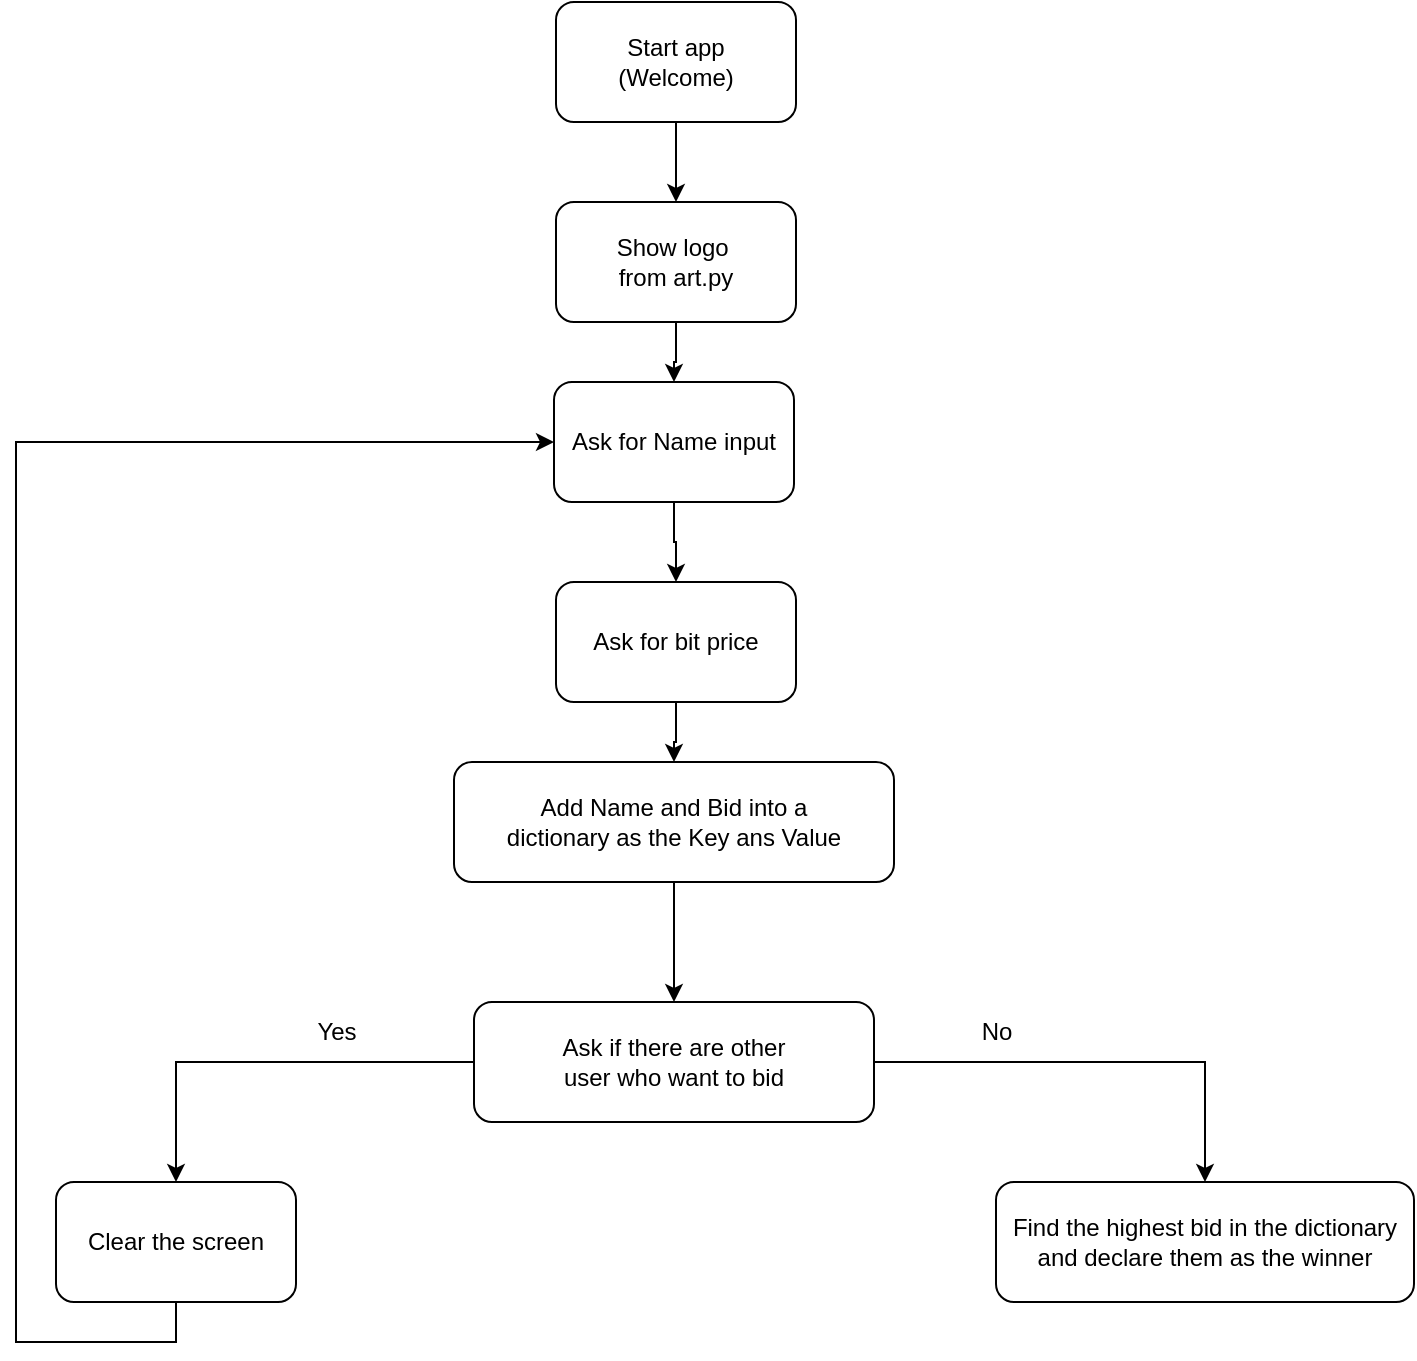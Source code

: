 <mxfile version="21.7.2" type="github">
  <diagram name="Página-1" id="DvM5QQLTyZQzo3PJOZRy">
    <mxGraphModel dx="1432" dy="794" grid="1" gridSize="10" guides="1" tooltips="1" connect="1" arrows="1" fold="1" page="1" pageScale="1" pageWidth="827" pageHeight="1169" math="0" shadow="0">
      <root>
        <mxCell id="0" />
        <mxCell id="1" parent="0" />
        <mxCell id="PxNia38-traXAgX2CIxu-3" value="" style="edgeStyle=orthogonalEdgeStyle;rounded=0;orthogonalLoop=1;jettySize=auto;html=1;" edge="1" parent="1" source="PxNia38-traXAgX2CIxu-1" target="PxNia38-traXAgX2CIxu-2">
          <mxGeometry relative="1" as="geometry" />
        </mxCell>
        <mxCell id="PxNia38-traXAgX2CIxu-1" value="&lt;div&gt;Start app&lt;/div&gt;(Welcome)" style="rounded=1;whiteSpace=wrap;html=1;" vertex="1" parent="1">
          <mxGeometry x="360" y="50" width="120" height="60" as="geometry" />
        </mxCell>
        <mxCell id="PxNia38-traXAgX2CIxu-25" value="" style="edgeStyle=orthogonalEdgeStyle;rounded=0;orthogonalLoop=1;jettySize=auto;html=1;" edge="1" parent="1" source="PxNia38-traXAgX2CIxu-2" target="PxNia38-traXAgX2CIxu-24">
          <mxGeometry relative="1" as="geometry" />
        </mxCell>
        <mxCell id="PxNia38-traXAgX2CIxu-2" value="&lt;div&gt;Show logo&amp;nbsp;&lt;/div&gt;&lt;div&gt;from art.py&lt;br&gt;&lt;/div&gt;" style="whiteSpace=wrap;html=1;rounded=1;" vertex="1" parent="1">
          <mxGeometry x="360" y="150" width="120" height="60" as="geometry" />
        </mxCell>
        <mxCell id="PxNia38-traXAgX2CIxu-9" value="" style="edgeStyle=orthogonalEdgeStyle;rounded=0;orthogonalLoop=1;jettySize=auto;html=1;" edge="1" parent="1" source="PxNia38-traXAgX2CIxu-4" target="PxNia38-traXAgX2CIxu-8">
          <mxGeometry relative="1" as="geometry" />
        </mxCell>
        <mxCell id="PxNia38-traXAgX2CIxu-4" value="Ask for bit price" style="whiteSpace=wrap;html=1;rounded=1;" vertex="1" parent="1">
          <mxGeometry x="360" y="340" width="120" height="60" as="geometry" />
        </mxCell>
        <mxCell id="PxNia38-traXAgX2CIxu-14" value="" style="edgeStyle=orthogonalEdgeStyle;rounded=0;orthogonalLoop=1;jettySize=auto;html=1;" edge="1" parent="1" source="PxNia38-traXAgX2CIxu-8" target="PxNia38-traXAgX2CIxu-13">
          <mxGeometry relative="1" as="geometry" />
        </mxCell>
        <mxCell id="PxNia38-traXAgX2CIxu-8" value="&lt;div&gt;Add Name and Bid into a&lt;/div&gt;&lt;div&gt;dictionary as the Key ans Value&lt;br&gt;&lt;/div&gt;" style="whiteSpace=wrap;html=1;rounded=1;" vertex="1" parent="1">
          <mxGeometry x="309" y="430" width="220" height="60" as="geometry" />
        </mxCell>
        <mxCell id="PxNia38-traXAgX2CIxu-27" style="edgeStyle=orthogonalEdgeStyle;rounded=0;orthogonalLoop=1;jettySize=auto;html=1;exitX=0.5;exitY=1;exitDx=0;exitDy=0;entryX=0;entryY=0.5;entryDx=0;entryDy=0;" edge="1" parent="1" source="PxNia38-traXAgX2CIxu-10" target="PxNia38-traXAgX2CIxu-24">
          <mxGeometry relative="1" as="geometry">
            <Array as="points">
              <mxPoint x="170" y="720" />
              <mxPoint x="90" y="720" />
              <mxPoint x="90" y="270" />
            </Array>
          </mxGeometry>
        </mxCell>
        <mxCell id="PxNia38-traXAgX2CIxu-10" value="Clear the screen" style="whiteSpace=wrap;html=1;rounded=1;" vertex="1" parent="1">
          <mxGeometry x="110" y="640" width="120" height="60" as="geometry" />
        </mxCell>
        <mxCell id="PxNia38-traXAgX2CIxu-12" value="Yes" style="text;html=1;align=center;verticalAlign=middle;resizable=0;points=[];autosize=1;strokeColor=none;fillColor=none;" vertex="1" parent="1">
          <mxGeometry x="230" y="550" width="40" height="30" as="geometry" />
        </mxCell>
        <mxCell id="PxNia38-traXAgX2CIxu-20" style="edgeStyle=orthogonalEdgeStyle;rounded=0;orthogonalLoop=1;jettySize=auto;html=1;exitX=0;exitY=0.5;exitDx=0;exitDy=0;entryX=0.5;entryY=0;entryDx=0;entryDy=0;" edge="1" parent="1" source="PxNia38-traXAgX2CIxu-13" target="PxNia38-traXAgX2CIxu-10">
          <mxGeometry relative="1" as="geometry" />
        </mxCell>
        <mxCell id="PxNia38-traXAgX2CIxu-22" value="" style="edgeStyle=orthogonalEdgeStyle;rounded=0;orthogonalLoop=1;jettySize=auto;html=1;" edge="1" parent="1" source="PxNia38-traXAgX2CIxu-13" target="PxNia38-traXAgX2CIxu-21">
          <mxGeometry relative="1" as="geometry" />
        </mxCell>
        <mxCell id="PxNia38-traXAgX2CIxu-13" value="&lt;div&gt;Ask if there are other&lt;/div&gt;&lt;div&gt;user who want to bid&lt;br&gt;&lt;/div&gt;" style="whiteSpace=wrap;html=1;rounded=1;" vertex="1" parent="1">
          <mxGeometry x="319" y="550" width="200" height="60" as="geometry" />
        </mxCell>
        <mxCell id="PxNia38-traXAgX2CIxu-17" value="&lt;div&gt;No&lt;/div&gt;" style="text;html=1;align=center;verticalAlign=middle;resizable=0;points=[];autosize=1;strokeColor=none;fillColor=none;" vertex="1" parent="1">
          <mxGeometry x="560" y="550" width="40" height="30" as="geometry" />
        </mxCell>
        <mxCell id="PxNia38-traXAgX2CIxu-21" value="&lt;div&gt;Find the highest bid in the dictionary&lt;/div&gt;&lt;div&gt;and declare them as the winner&lt;br&gt;&lt;/div&gt;" style="whiteSpace=wrap;html=1;rounded=1;" vertex="1" parent="1">
          <mxGeometry x="580" y="640" width="209" height="60" as="geometry" />
        </mxCell>
        <mxCell id="PxNia38-traXAgX2CIxu-26" style="edgeStyle=orthogonalEdgeStyle;rounded=0;orthogonalLoop=1;jettySize=auto;html=1;exitX=0.5;exitY=1;exitDx=0;exitDy=0;entryX=0.5;entryY=0;entryDx=0;entryDy=0;" edge="1" parent="1" source="PxNia38-traXAgX2CIxu-24" target="PxNia38-traXAgX2CIxu-4">
          <mxGeometry relative="1" as="geometry" />
        </mxCell>
        <mxCell id="PxNia38-traXAgX2CIxu-24" value="Ask for Name input" style="whiteSpace=wrap;html=1;rounded=1;" vertex="1" parent="1">
          <mxGeometry x="359" y="240" width="120" height="60" as="geometry" />
        </mxCell>
      </root>
    </mxGraphModel>
  </diagram>
</mxfile>
